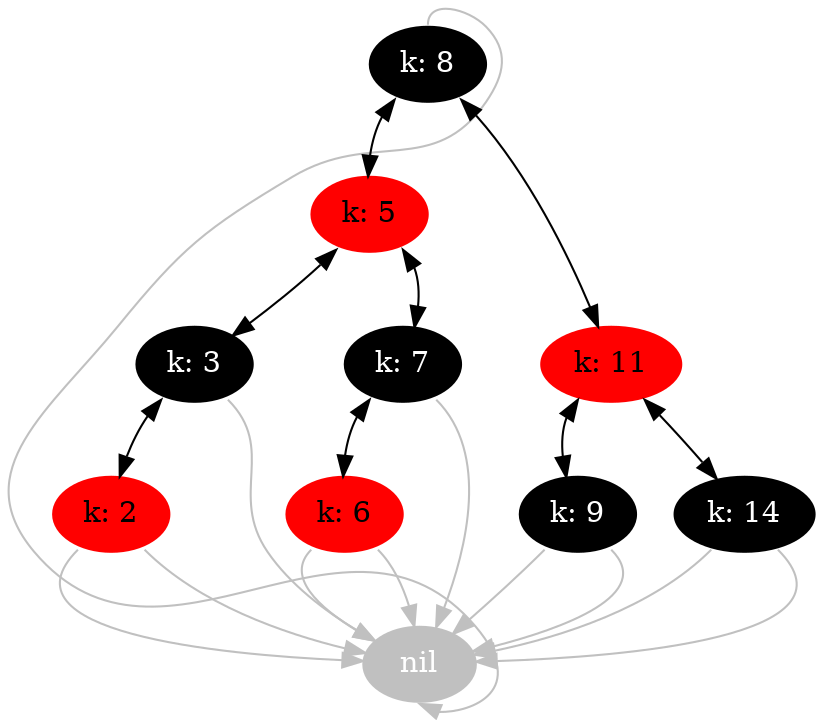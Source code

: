 digraph RBTMultimap {
	 node1 [label="nil", style=filled, color=grey, fontcolor=white];
	 node2 -> node1 [constraint=false, tailport=n, headport=s, color=grey];
	 node2 [label="k: 8", style=filled, color=black, fontcolor=white];
	 node2 -> node3 [tailport=sw, dir=both];
	 node2 -> node4 [tailport=se, dir=both];
	 node3 [label="k: 5", style=filled, color=red];
	 node3 -> node5 [tailport=sw, dir=both];
	 node3 -> node6 [tailport=se, dir=both];
	 node4 [label="k: 11", style=filled, color=red];
	 node4 -> node7 [tailport=sw, dir=both];
	 node4 -> node8 [tailport=se, dir=both];
	 node5 [label="k: 3", style=filled, color=black, fontcolor=white];
	 node5 -> node9 [tailport=sw, dir=both];
	 node5 -> node1 [tailport=se, color=grey];
	 node6 [label="k: 7", style=filled, color=black, fontcolor=white];
	 node6 -> node10 [tailport=sw, dir=both];
	 node6 -> node1 [tailport=se, color=grey];
	 node7 [label="k: 9", style=filled, color=black, fontcolor=white];
	 node7 -> node1 [tailport=sw, color=grey];
	 node7 -> node1 [tailport=se, color=grey];
	 node8 [label="k: 14", style=filled, color=black, fontcolor=white];
	 node8 -> node1 [tailport=sw, color=grey];
	 node8 -> node1 [tailport=se, color=grey];
	 node9 [label="k: 2", style=filled, color=red];
	 node9 -> node1 [tailport=sw, color=grey];
	 node9 -> node1 [tailport=se, color=grey];
	 node10 [label="k: 6", style=filled, color=red];
	 node10 -> node1 [tailport=sw, color=grey];
	 node10 -> node1 [tailport=se, color=grey];
}
